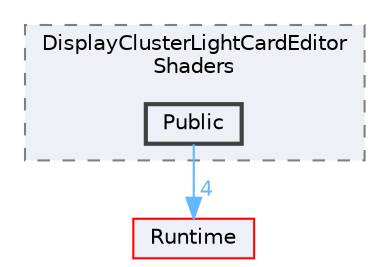 digraph "Public"
{
 // INTERACTIVE_SVG=YES
 // LATEX_PDF_SIZE
  bgcolor="transparent";
  edge [fontname=Helvetica,fontsize=10,labelfontname=Helvetica,labelfontsize=10];
  node [fontname=Helvetica,fontsize=10,shape=box,height=0.2,width=0.4];
  compound=true
  subgraph clusterdir_d4c31d4d943e549d2a4458ed1413a3d0 {
    graph [ bgcolor="#edf0f7", pencolor="grey50", label="DisplayClusterLightCardEditor\lShaders", fontname=Helvetica,fontsize=10 style="filled,dashed", URL="dir_d4c31d4d943e549d2a4458ed1413a3d0.html",tooltip=""]
  dir_5db07eca39f95b80235bfdad55ec3fd6 [label="Public", fillcolor="#edf0f7", color="grey25", style="filled,bold", URL="dir_5db07eca39f95b80235bfdad55ec3fd6.html",tooltip=""];
  }
  dir_7536b172fbd480bfd146a1b1acd6856b [label="Runtime", fillcolor="#edf0f7", color="red", style="filled", URL="dir_7536b172fbd480bfd146a1b1acd6856b.html",tooltip=""];
  dir_5db07eca39f95b80235bfdad55ec3fd6->dir_7536b172fbd480bfd146a1b1acd6856b [headlabel="4", labeldistance=1.5 headhref="dir_000888_000984.html" href="dir_000888_000984.html" color="steelblue1" fontcolor="steelblue1"];
}
